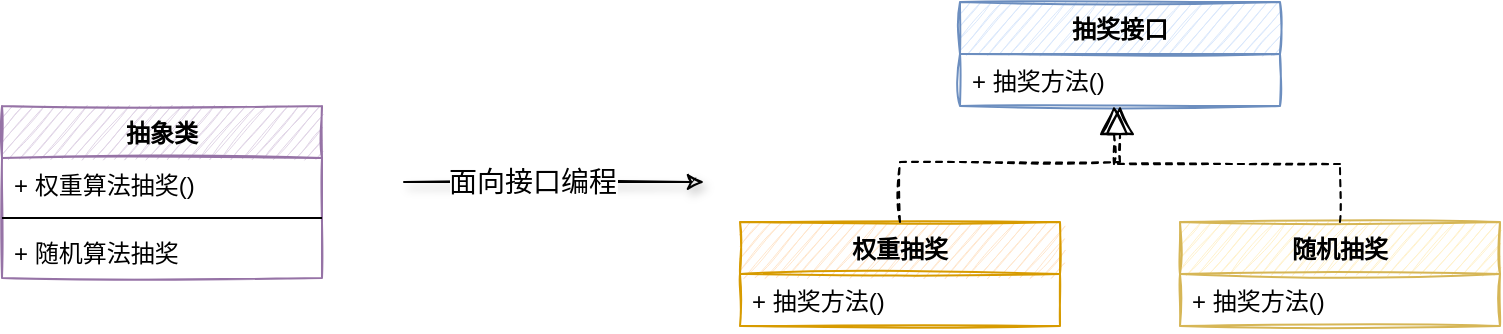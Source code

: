 <mxfile version="17.1.3" type="github">
  <diagram id="k-0yNiBUj6GDruLnqVy1" name="依赖导致原则">
    <mxGraphModel dx="868" dy="460" grid="1" gridSize="10" guides="1" tooltips="1" connect="1" arrows="1" fold="1" page="1" pageScale="1" pageWidth="827" pageHeight="1169" math="0" shadow="0">
      <root>
        <mxCell id="0" />
        <mxCell id="1" parent="0" />
        <mxCell id="GysFzHXSYcvOhyuQ0_eI-1" value="抽象类" style="swimlane;fontStyle=1;align=center;verticalAlign=top;childLayout=stackLayout;horizontal=1;startSize=26;horizontalStack=0;resizeParent=1;resizeParentMax=0;resizeLast=0;collapsible=1;marginBottom=0;fillColor=#e1d5e7;strokeColor=#9673a6;sketch=1;" vertex="1" parent="1">
          <mxGeometry x="39" y="852" width="160" height="86" as="geometry" />
        </mxCell>
        <mxCell id="GysFzHXSYcvOhyuQ0_eI-2" value="+ 权重算法抽奖()" style="text;strokeColor=none;fillColor=none;align=left;verticalAlign=top;spacingLeft=4;spacingRight=4;overflow=hidden;rotatable=0;points=[[0,0.5],[1,0.5]];portConstraint=eastwest;" vertex="1" parent="GysFzHXSYcvOhyuQ0_eI-1">
          <mxGeometry y="26" width="160" height="26" as="geometry" />
        </mxCell>
        <mxCell id="GysFzHXSYcvOhyuQ0_eI-3" value="" style="line;strokeWidth=1;fillColor=none;align=left;verticalAlign=middle;spacingTop=-1;spacingLeft=3;spacingRight=3;rotatable=0;labelPosition=right;points=[];portConstraint=eastwest;" vertex="1" parent="GysFzHXSYcvOhyuQ0_eI-1">
          <mxGeometry y="52" width="160" height="8" as="geometry" />
        </mxCell>
        <mxCell id="GysFzHXSYcvOhyuQ0_eI-4" value="+ 随机算法抽奖" style="text;strokeColor=none;fillColor=none;align=left;verticalAlign=top;spacingLeft=4;spacingRight=4;overflow=hidden;rotatable=0;points=[[0,0.5],[1,0.5]];portConstraint=eastwest;" vertex="1" parent="GysFzHXSYcvOhyuQ0_eI-1">
          <mxGeometry y="60" width="160" height="26" as="geometry" />
        </mxCell>
        <mxCell id="GysFzHXSYcvOhyuQ0_eI-5" value="抽奖接口" style="swimlane;fontStyle=1;align=center;verticalAlign=top;childLayout=stackLayout;horizontal=1;startSize=26;horizontalStack=0;resizeParent=1;resizeParentMax=0;resizeLast=0;collapsible=1;marginBottom=0;sketch=1;fillColor=#dae8fc;strokeColor=#6c8ebf;" vertex="1" parent="1">
          <mxGeometry x="518" y="800" width="160" height="52" as="geometry">
            <mxRectangle x="380" y="720" width="80" height="26" as="alternateBounds" />
          </mxGeometry>
        </mxCell>
        <mxCell id="GysFzHXSYcvOhyuQ0_eI-6" value="+ 抽奖方法()" style="text;strokeColor=none;fillColor=none;align=left;verticalAlign=top;spacingLeft=4;spacingRight=4;overflow=hidden;rotatable=0;points=[[0,0.5],[1,0.5]];portConstraint=eastwest;sketch=1;" vertex="1" parent="GysFzHXSYcvOhyuQ0_eI-5">
          <mxGeometry y="26" width="160" height="26" as="geometry" />
        </mxCell>
        <mxCell id="GysFzHXSYcvOhyuQ0_eI-16" value="权重抽奖" style="swimlane;fontStyle=1;align=center;verticalAlign=top;childLayout=stackLayout;horizontal=1;startSize=26;horizontalStack=0;resizeParent=1;resizeParentMax=0;resizeLast=0;collapsible=1;marginBottom=0;sketch=1;fillColor=#ffe6cc;strokeColor=#d79b00;" vertex="1" parent="1">
          <mxGeometry x="408" y="910" width="160" height="52" as="geometry">
            <mxRectangle x="380" y="720" width="80" height="26" as="alternateBounds" />
          </mxGeometry>
        </mxCell>
        <mxCell id="GysFzHXSYcvOhyuQ0_eI-17" value="+ 抽奖方法()" style="text;strokeColor=none;fillColor=none;align=left;verticalAlign=top;spacingLeft=4;spacingRight=4;overflow=hidden;rotatable=0;points=[[0,0.5],[1,0.5]];portConstraint=eastwest;sketch=1;" vertex="1" parent="GysFzHXSYcvOhyuQ0_eI-16">
          <mxGeometry y="26" width="160" height="26" as="geometry" />
        </mxCell>
        <mxCell id="GysFzHXSYcvOhyuQ0_eI-18" value="随机抽奖" style="swimlane;fontStyle=1;align=center;verticalAlign=top;childLayout=stackLayout;horizontal=1;startSize=26;horizontalStack=0;resizeParent=1;resizeParentMax=0;resizeLast=0;collapsible=1;marginBottom=0;sketch=1;fillColor=#fff2cc;strokeColor=#d6b656;" vertex="1" parent="1">
          <mxGeometry x="628" y="910" width="160" height="52" as="geometry">
            <mxRectangle x="380" y="720" width="80" height="26" as="alternateBounds" />
          </mxGeometry>
        </mxCell>
        <mxCell id="GysFzHXSYcvOhyuQ0_eI-19" value="+ 抽奖方法()" style="text;strokeColor=none;fillColor=none;align=left;verticalAlign=top;spacingLeft=4;spacingRight=4;overflow=hidden;rotatable=0;points=[[0,0.5],[1,0.5]];portConstraint=eastwest;sketch=1;" vertex="1" parent="GysFzHXSYcvOhyuQ0_eI-18">
          <mxGeometry y="26" width="160" height="26" as="geometry" />
        </mxCell>
        <mxCell id="GysFzHXSYcvOhyuQ0_eI-24" value="" style="endArrow=block;dashed=1;endFill=0;endSize=12;html=1;rounded=0;fontFamily=Helvetica;fontSize=12;fontColor=default;exitX=0.5;exitY=0;exitDx=0;exitDy=0;sketch=1;edgeStyle=orthogonalEdgeStyle;" edge="1" parent="1" source="GysFzHXSYcvOhyuQ0_eI-16" target="GysFzHXSYcvOhyuQ0_eI-6">
          <mxGeometry width="160" relative="1" as="geometry">
            <mxPoint x="508" y="967" as="sourcePoint" />
            <mxPoint x="588" y="860" as="targetPoint" />
            <Array as="points">
              <mxPoint x="488" y="880" />
              <mxPoint x="598" y="880" />
            </Array>
          </mxGeometry>
        </mxCell>
        <mxCell id="GysFzHXSYcvOhyuQ0_eI-25" value="" style="endArrow=block;dashed=1;endFill=0;endSize=12;html=1;rounded=0;fontFamily=Helvetica;fontSize=12;fontColor=default;exitX=0.5;exitY=0;exitDx=0;exitDy=0;entryX=0.481;entryY=1;entryDx=0;entryDy=0;entryPerimeter=0;sketch=1;edgeStyle=orthogonalEdgeStyle;" edge="1" parent="1" source="GysFzHXSYcvOhyuQ0_eI-18" target="GysFzHXSYcvOhyuQ0_eI-6">
          <mxGeometry width="160" relative="1" as="geometry">
            <mxPoint x="478" y="920" as="sourcePoint" />
            <mxPoint x="598" y="860" as="targetPoint" />
            <Array as="points">
              <mxPoint x="708" y="881" />
              <mxPoint x="595" y="881" />
            </Array>
          </mxGeometry>
        </mxCell>
        <mxCell id="GysFzHXSYcvOhyuQ0_eI-29" value="" style="endArrow=classic;html=1;rounded=0;shadow=1;sketch=1;fontFamily=Helvetica;fontSize=12;fontColor=default;startSize=26;" edge="1" parent="1">
          <mxGeometry width="50" height="50" relative="1" as="geometry">
            <mxPoint x="240" y="890" as="sourcePoint" />
            <mxPoint x="390" y="890" as="targetPoint" />
          </mxGeometry>
        </mxCell>
        <mxCell id="GysFzHXSYcvOhyuQ0_eI-30" value="面向接口编程" style="edgeLabel;html=1;align=center;verticalAlign=middle;resizable=0;points=[];fontSize=14;fontFamily=Helvetica;fontColor=default;" vertex="1" connectable="0" parent="GysFzHXSYcvOhyuQ0_eI-29">
          <mxGeometry x="-0.147" relative="1" as="geometry">
            <mxPoint as="offset" />
          </mxGeometry>
        </mxCell>
      </root>
    </mxGraphModel>
  </diagram>
</mxfile>
